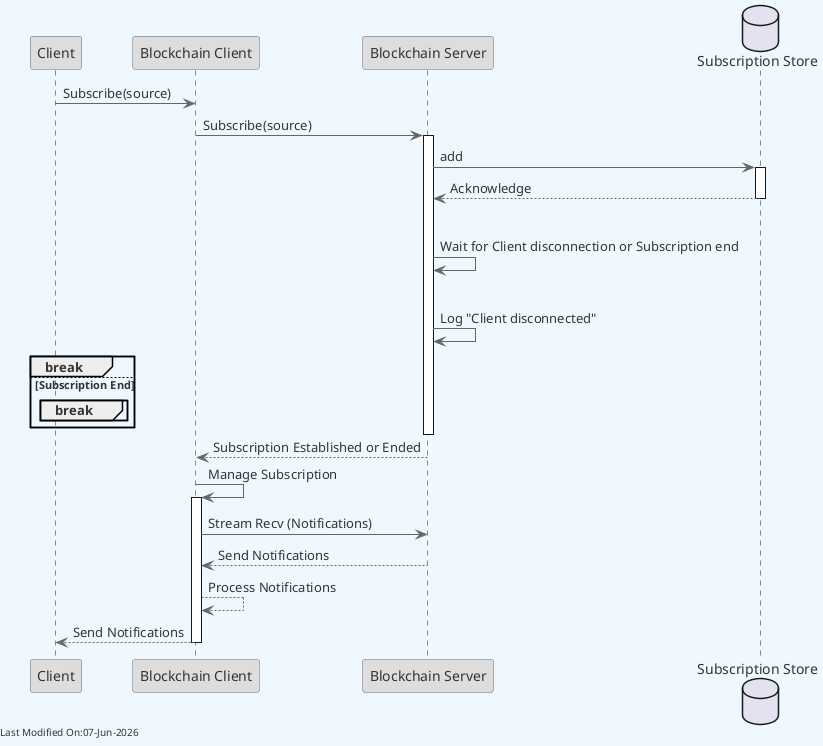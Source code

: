 @startuml
skinparam backgroundColor #F0F8FF
skinparam defaultFontColor #333333
skinparam arrowColor #666666

' Define borders for all elements
skinparam entity {
  BorderColor #666666
  BackgroundColor #DDDDDD
}

skinparam control {
  BorderColor #666666
  BackgroundColor #DDDDDD
}

skinparam participant {
  BorderColor #666666
  BackgroundColor #DDDDDD
}



participant "Client" as ClientMain
participant "Blockchain Client" as Client
participant "Blockchain Server" as Server
database "Subscription Store" as Store

ClientMain -> Client: Subscribe(source)
Client -> Server: Subscribe(source)
activate Server

Server -> Store: add
activate Store
Store --> Server: Acknowledge
deactivate Store

loop
    Server -> Server: Wait for Client disconnection or Subscription end
    alt Client Context Done
        Server -> Server: Log "Client disconnected"
        break
    else Subscription End
        break
    end
end

deactivate Server
Server --> Client: Subscription Established or Ended

Client -> Client: Manage Subscription
activate Client
Client -> Server: Stream Recv (Notifications)
Server --> Client: Send Notifications
Client --> Client: Process Notifications
Client --> ClientMain: Send Notifications

deactivate Client

left footer Last Modified On:%date("dd-MMM-yyyy")

@enduml
